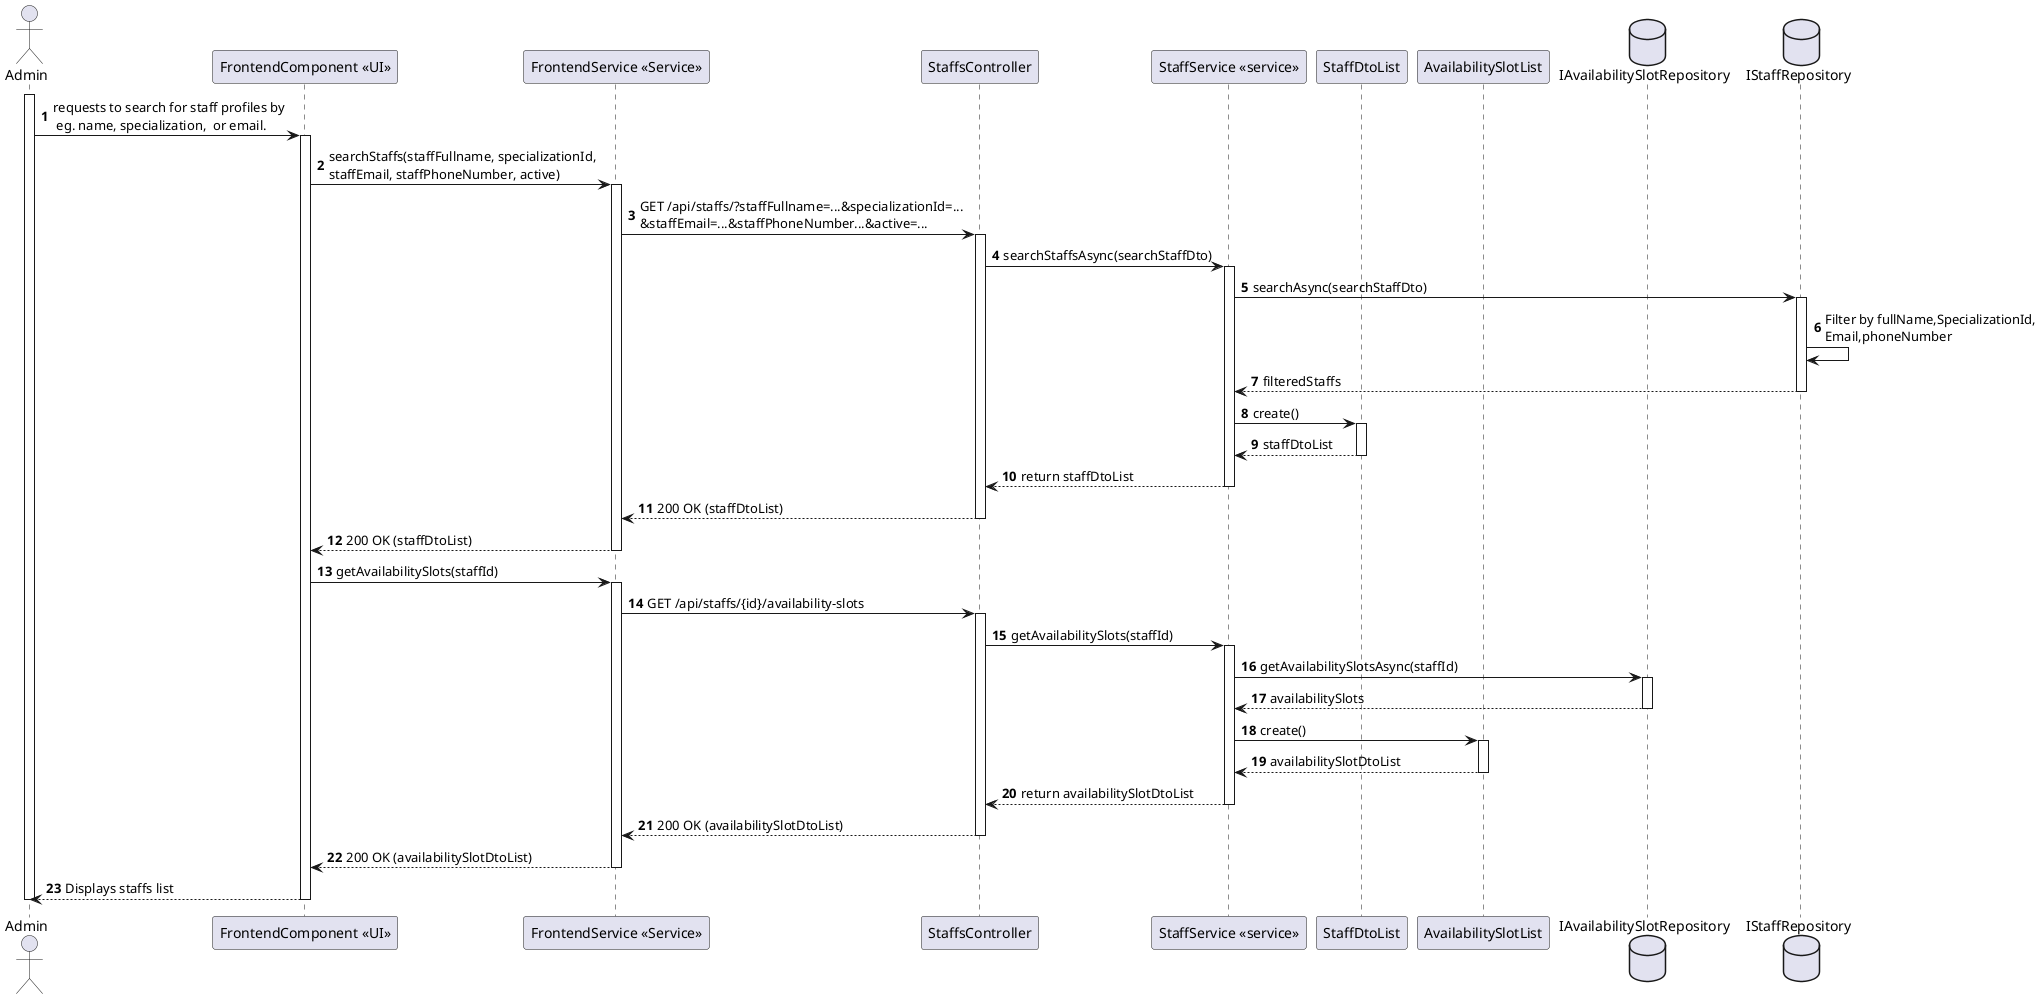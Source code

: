 @startuml 
autonumber
actor Admin as "Admin"
participant Frontend as "FrontendComponent <<UI>>"
participant FrontendService as "FrontendService <<Service>>"
participant CTRL as "StaffsController"
participant SERVICE as "StaffService <<service>>"
participant StaffDtoList as "StaffDtoList"
participant AvailabilitySlotList as "AvailabilitySlotList"
database IAvailabilitySlotRepository as "IAvailabilitySlotRepository"
database IStaffRepository as "IStaffRepository"

activate Admin
Admin -> Frontend : requests to search for staff profiles by \n eg. name, specialization,  or email.

activate Frontend

Frontend -> FrontendService : searchStaffs(staffFullname, specializationId, \nstaffEmail, staffPhoneNumber, active)
activate FrontendService
FrontendService -> CTRL : GET /api/staffs/?staffFullname=...&specializationId=...\n&staffEmail=...&staffPhoneNumber...&active=...
activate CTRL

CTRL -> SERVICE : searchStaffsAsync(searchStaffDto)
activate SERVICE

SERVICE -> IStaffRepository : searchAsync(searchStaffDto)
activate IStaffRepository

IStaffRepository -> IStaffRepository : Filter by fullName,SpecializationId,\nEmail,phoneNumber

IStaffRepository --> SERVICE : filteredStaffs
deactivate IStaffRepository

SERVICE -> StaffDtoList : create()
activate StaffDtoList

StaffDtoList --> SERVICE : staffDtoList
deactivate StaffDtoList 

SERVICE --> CTRL : return staffDtoList

deactivate SERVICE 

CTRL --> FrontendService : 200 OK (staffDtoList)
deactivate CTRL

FrontendService --> Frontend : 200 OK (staffDtoList)
deactivate FrontendService 

Frontend -> FrontendService : getAvailabilitySlots(staffId)
activate FrontendService
FrontendService -> CTRL : GET /api/staffs/{id}/availability-slots

activate CTRL

CTRL -> SERVICE : getAvailabilitySlots(staffId)
activate SERVICE

SERVICE -> IAvailabilitySlotRepository : getAvailabilitySlotsAsync(staffId)
activate IAvailabilitySlotRepository

IAvailabilitySlotRepository --> SERVICE : availabilitySlots
deactivate IAvailabilitySlotRepository

SERVICE -> AvailabilitySlotList : create()
activate AvailabilitySlotList

AvailabilitySlotList --> SERVICE : availabilitySlotDtoList
deactivate AvailabilitySlotList 

SERVICE --> CTRL : return availabilitySlotDtoList

deactivate SERVICE 

CTRL --> FrontendService : 200 OK (availabilitySlotDtoList)
deactivate CTRL

FrontendService --> Frontend : 200 OK (availabilitySlotDtoList)
deactivate FrontendService 

Frontend --> Admin : Displays staffs list
deactivate Frontend 
deactivate Admin
@enduml
